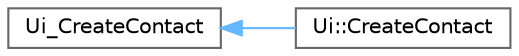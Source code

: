 digraph "Graphical Class Hierarchy"
{
 // LATEX_PDF_SIZE
  bgcolor="transparent";
  edge [fontname=Helvetica,fontsize=10,labelfontname=Helvetica,labelfontsize=10];
  node [fontname=Helvetica,fontsize=10,shape=box,height=0.2,width=0.4];
  rankdir="LR";
  Node0 [id="Node000000",label="Ui_CreateContact",height=0.2,width=0.4,color="grey40", fillcolor="white", style="filled",URL="$classUi__CreateContact.html",tooltip=" "];
  Node0 -> Node1 [id="edge12_Node000000_Node000001",dir="back",color="steelblue1",style="solid",tooltip=" "];
  Node1 [id="Node000001",label="Ui::CreateContact",height=0.2,width=0.4,color="grey40", fillcolor="white", style="filled",URL="$classUi_1_1CreateContact.html",tooltip=" "];
}
